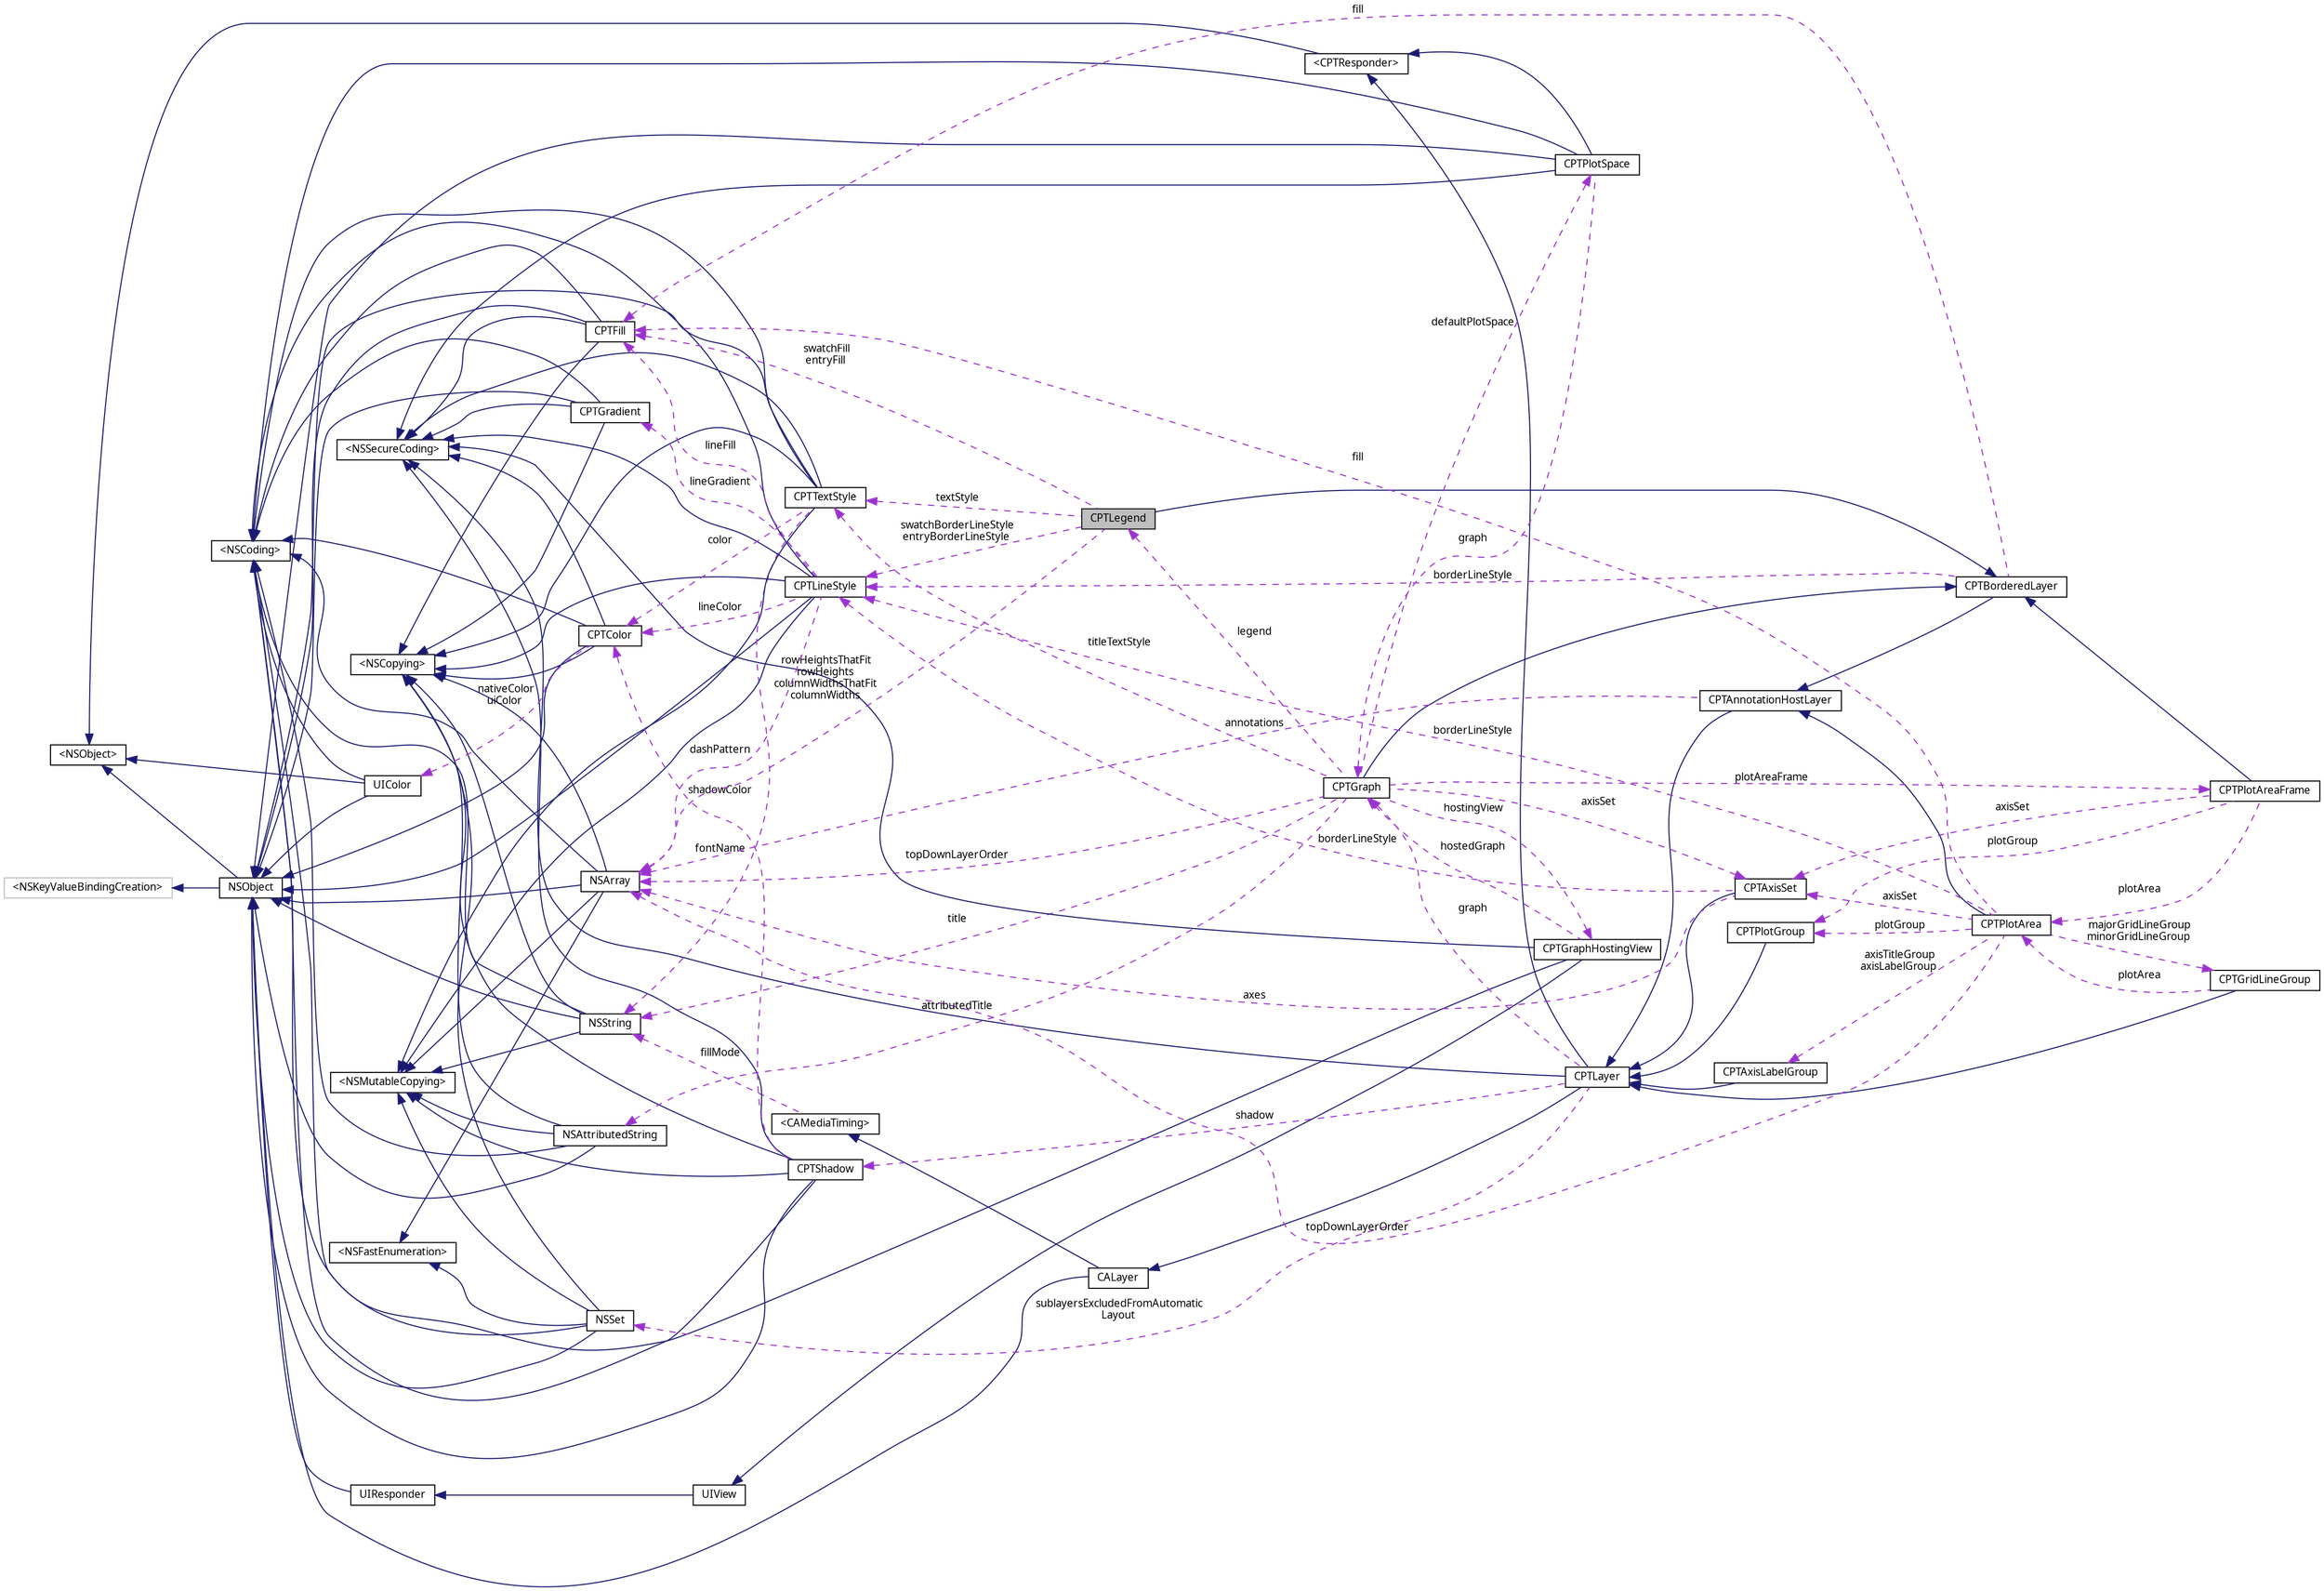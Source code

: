 digraph "CPTLegend"
{
 // LATEX_PDF_SIZE
  bgcolor="transparent";
  edge [fontname="Lucinda Grande",fontsize="10",labelfontname="Lucinda Grande",labelfontsize="10"];
  node [fontname="Lucinda Grande",fontsize="10",shape=record];
  rankdir="LR";
  Node1 [label="CPTLegend",height=0.2,width=0.4,color="black", fillcolor="grey75", style="filled", fontcolor="black",tooltip="A graph legend."];
  Node2 -> Node1 [dir="back",color="midnightblue",fontsize="10",style="solid",fontname="Lucinda Grande"];
  Node2 [label="CPTBorderedLayer",height=0.2,width=0.4,color="black",URL="$interface_c_p_t_bordered_layer.html",tooltip="A layer with a border line and background fill."];
  Node3 -> Node2 [dir="back",color="midnightblue",fontsize="10",style="solid",fontname="Lucinda Grande"];
  Node3 [label="CPTAnnotationHostLayer",height=0.2,width=0.4,color="black",URL="$interface_c_p_t_annotation_host_layer.html",tooltip="A container layer for annotations."];
  Node4 -> Node3 [dir="back",color="midnightblue",fontsize="10",style="solid",fontname="Lucinda Grande"];
  Node4 [label="CPTLayer",height=0.2,width=0.4,color="black",URL="$interface_c_p_t_layer.html",tooltip="Base class for all Core Animation layers in Core Plot."];
  Node5 -> Node4 [dir="back",color="midnightblue",fontsize="10",style="solid",fontname="Lucinda Grande"];
  Node5 [label="CALayer",height=0.2,width=0.4,color="black",URL="/Users/eskroch/Projects/Core Plot/documentation/doxygen/doxygen-cocoa-touch-tags.xml$https://developer.apple.com/library/ios/.html#documentation/GraphicsImaging/Reference/CALayer_class/Introduction/Introduction",tooltip=" "];
  Node6 -> Node5 [dir="back",color="midnightblue",fontsize="10",style="solid",fontname="Lucinda Grande"];
  Node6 [label="NSObject",height=0.2,width=0.4,color="black",URL="/Users/eskroch/Projects/Core Plot/documentation/doxygen/doxygen-cocoa-touch-tags.xml$https://developer.apple.com/library/ios/.html#documentation/Cocoa/Reference/Foundation/Classes/NSObject_Class/Reference/Reference",tooltip=" "];
  Node7 -> Node6 [dir="back",color="midnightblue",fontsize="10",style="solid",fontname="Lucinda Grande"];
  Node7 [label="\<NSObject\>",height=0.2,width=0.4,color="black",URL="/Users/eskroch/Projects/Core Plot/documentation/doxygen/doxygen-cocoa-touch-tags.xml$https://developer.apple.com/library/ios/.html#documentation/Cocoa/Reference/Foundation/Protocols/NSObject_Protocol/Reference/NSObject",tooltip=" "];
  Node8 -> Node6 [dir="back",color="midnightblue",fontsize="10",style="solid",fontname="Lucinda Grande"];
  Node8 [label="\<NSKeyValueBindingCreation\>",height=0.2,width=0.4,color="grey75",tooltip=" "];
  Node9 -> Node5 [dir="back",color="midnightblue",fontsize="10",style="solid",fontname="Lucinda Grande"];
  Node9 [label="\<CAMediaTiming\>",height=0.2,width=0.4,color="black",URL="/Users/eskroch/Projects/Core Plot/documentation/doxygen/doxygen-cocoa-touch-tags.xml$https://developer.apple.com/library/ios/.html#documentation/GraphicsImaging/Reference/CAMediaTiming_protocol/Introduction/Introduction",tooltip=" "];
  Node10 -> Node9 [dir="back",color="darkorchid3",fontsize="10",style="dashed",label=" fillMode" ,fontname="Lucinda Grande"];
  Node10 [label="NSString",height=0.2,width=0.4,color="black",URL="/Users/eskroch/Projects/Core Plot/documentation/doxygen/doxygen-cocoa-touch-tags.xml$https://developer.apple.com/library/ios/.html#documentation/Cocoa/Reference/Foundation/Classes/NSString_Class/Reference/NSString",tooltip=" "];
  Node6 -> Node10 [dir="back",color="midnightblue",fontsize="10",style="solid",fontname="Lucinda Grande"];
  Node11 -> Node10 [dir="back",color="midnightblue",fontsize="10",style="solid",fontname="Lucinda Grande"];
  Node11 [label="\<NSCoding\>",height=0.2,width=0.4,color="black",URL="/Users/eskroch/Projects/Core Plot/documentation/doxygen/doxygen-cocoa-touch-tags.xml$https://developer.apple.com/library/ios/.html#documentation/Cocoa/Reference/Foundation/Protocols/NSCoding_Protocol/Reference/Reference",tooltip=" "];
  Node12 -> Node10 [dir="back",color="midnightblue",fontsize="10",style="solid",fontname="Lucinda Grande"];
  Node12 [label="\<NSCopying\>",height=0.2,width=0.4,color="black",URL="/Users/eskroch/Projects/Core Plot/documentation/doxygen/doxygen-cocoa-touch-tags.xml$https://developer.apple.com/library/ios/.html#documentation/Cocoa/Reference/Foundation/Protocols/NSCopying_Protocol/Reference/Reference",tooltip=" "];
  Node13 -> Node10 [dir="back",color="midnightblue",fontsize="10",style="solid",fontname="Lucinda Grande"];
  Node13 [label="\<NSMutableCopying\>",height=0.2,width=0.4,color="black",URL="/Users/eskroch/Projects/Core Plot/documentation/doxygen/doxygen-cocoa-touch-tags.xml$https://developer.apple.com/library/ios/.html#documentation/Cocoa/Reference/Foundation/Protocols/NSMutableCopying_Protocol/Reference/Reference",tooltip=" "];
  Node14 -> Node4 [dir="back",color="midnightblue",fontsize="10",style="solid",fontname="Lucinda Grande"];
  Node14 [label="\<CPTResponder\>",height=0.2,width=0.4,color="black",URL="$protocol_c_p_t_responder-p.html",tooltip="The basis of all event processing in Core Plot."];
  Node7 -> Node14 [dir="back",color="midnightblue",fontsize="10",style="solid",fontname="Lucinda Grande"];
  Node15 -> Node4 [dir="back",color="midnightblue",fontsize="10",style="solid",fontname="Lucinda Grande"];
  Node15 [label="\<NSSecureCoding\>",height=0.2,width=0.4,color="black",URL="/Users/eskroch/Projects/Core Plot/documentation/doxygen/doxygen-cocoa-touch-tags.xml$https://developer.apple.com/library/ios/documentation/Foundation/Reference/NSSecureCoding_Protocol_Ref/.html",tooltip=" "];
  Node16 -> Node4 [dir="back",color="darkorchid3",fontsize="10",style="dashed",label=" shadow" ,fontname="Lucinda Grande"];
  Node16 [label="CPTShadow",height=0.2,width=0.4,color="black",URL="$interface_c_p_t_shadow.html",tooltip="Immutable wrapper for various shadow drawing properties."];
  Node6 -> Node16 [dir="back",color="midnightblue",fontsize="10",style="solid",fontname="Lucinda Grande"];
  Node12 -> Node16 [dir="back",color="midnightblue",fontsize="10",style="solid",fontname="Lucinda Grande"];
  Node13 -> Node16 [dir="back",color="midnightblue",fontsize="10",style="solid",fontname="Lucinda Grande"];
  Node11 -> Node16 [dir="back",color="midnightblue",fontsize="10",style="solid",fontname="Lucinda Grande"];
  Node15 -> Node16 [dir="back",color="midnightblue",fontsize="10",style="solid",fontname="Lucinda Grande"];
  Node17 -> Node16 [dir="back",color="darkorchid3",fontsize="10",style="dashed",label=" shadowColor" ,fontname="Lucinda Grande"];
  Node17 [label="CPTColor",height=0.2,width=0.4,color="black",URL="$interface_c_p_t_color.html",tooltip="An immutable color."];
  Node6 -> Node17 [dir="back",color="midnightblue",fontsize="10",style="solid",fontname="Lucinda Grande"];
  Node12 -> Node17 [dir="back",color="midnightblue",fontsize="10",style="solid",fontname="Lucinda Grande"];
  Node11 -> Node17 [dir="back",color="midnightblue",fontsize="10",style="solid",fontname="Lucinda Grande"];
  Node15 -> Node17 [dir="back",color="midnightblue",fontsize="10",style="solid",fontname="Lucinda Grande"];
  Node18 -> Node17 [dir="back",color="darkorchid3",fontsize="10",style="dashed",label=" nativeColor\nuiColor" ,fontname="Lucinda Grande"];
  Node18 [label="UIColor",height=0.2,width=0.4,color="black",URL="/Users/eskroch/Projects/Core Plot/documentation/doxygen/doxygen-cocoa-touch-tags.xml$https://developer.apple.com/library/ios/.html#documentation/UIKit/Reference/UIColor_Class/Reference/Reference",tooltip=" "];
  Node6 -> Node18 [dir="back",color="midnightblue",fontsize="10",style="solid",fontname="Lucinda Grande"];
  Node11 -> Node18 [dir="back",color="midnightblue",fontsize="10",style="solid",fontname="Lucinda Grande"];
  Node7 -> Node18 [dir="back",color="midnightblue",fontsize="10",style="solid",fontname="Lucinda Grande"];
  Node19 -> Node4 [dir="back",color="darkorchid3",fontsize="10",style="dashed",label=" sublayersExcludedFromAutomatic\lLayout" ,fontname="Lucinda Grande"];
  Node19 [label="NSSet",height=0.2,width=0.4,color="black",URL="/Users/eskroch/Projects/Core Plot/documentation/doxygen/doxygen-cocoa-touch-tags.xml$https://developer.apple.com/library/ios/.html#documentation/Cocoa/Reference/Foundation/Classes/NSSet_Class/Reference/Reference",tooltip=" "];
  Node6 -> Node19 [dir="back",color="midnightblue",fontsize="10",style="solid",fontname="Lucinda Grande"];
  Node11 -> Node19 [dir="back",color="midnightblue",fontsize="10",style="solid",fontname="Lucinda Grande"];
  Node12 -> Node19 [dir="back",color="midnightblue",fontsize="10",style="solid",fontname="Lucinda Grande"];
  Node20 -> Node19 [dir="back",color="midnightblue",fontsize="10",style="solid",fontname="Lucinda Grande"];
  Node20 [label="\<NSFastEnumeration\>",height=0.2,width=0.4,color="black",URL="/Users/eskroch/Projects/Core Plot/documentation/doxygen/doxygen-cocoa-touch-tags.xml$https://developer.apple.com/library/ios/.html#documentation/Cocoa/Reference/NSFastEnumeration_protocol/Reference/NSFastEnumeration",tooltip=" "];
  Node13 -> Node19 [dir="back",color="midnightblue",fontsize="10",style="solid",fontname="Lucinda Grande"];
  Node21 -> Node4 [dir="back",color="darkorchid3",fontsize="10",style="dashed",label=" graph" ,fontname="Lucinda Grande"];
  Node21 [label="CPTGraph",height=0.2,width=0.4,color="black",URL="$interface_c_p_t_graph.html",tooltip="An abstract graph class."];
  Node2 -> Node21 [dir="back",color="midnightblue",fontsize="10",style="solid",fontname="Lucinda Grande"];
  Node22 -> Node21 [dir="back",color="darkorchid3",fontsize="10",style="dashed",label=" titleTextStyle" ,fontname="Lucinda Grande"];
  Node22 [label="CPTTextStyle",height=0.2,width=0.4,color="black",URL="$interface_c_p_t_text_style.html",tooltip="Immutable wrapper for various text style properties."];
  Node6 -> Node22 [dir="back",color="midnightblue",fontsize="10",style="solid",fontname="Lucinda Grande"];
  Node12 -> Node22 [dir="back",color="midnightblue",fontsize="10",style="solid",fontname="Lucinda Grande"];
  Node13 -> Node22 [dir="back",color="midnightblue",fontsize="10",style="solid",fontname="Lucinda Grande"];
  Node11 -> Node22 [dir="back",color="midnightblue",fontsize="10",style="solid",fontname="Lucinda Grande"];
  Node15 -> Node22 [dir="back",color="midnightblue",fontsize="10",style="solid",fontname="Lucinda Grande"];
  Node10 -> Node22 [dir="back",color="darkorchid3",fontsize="10",style="dashed",label=" fontName" ,fontname="Lucinda Grande"];
  Node17 -> Node22 [dir="back",color="darkorchid3",fontsize="10",style="dashed",label=" color" ,fontname="Lucinda Grande"];
  Node23 -> Node21 [dir="back",color="darkorchid3",fontsize="10",style="dashed",label=" hostingView" ,fontname="Lucinda Grande"];
  Node23 [label="CPTGraphHostingView",height=0.2,width=0.4,color="black",URL="$interface_c_p_t_graph_hosting_view.html",tooltip="A container view for displaying a CPTGraph."];
  Node24 -> Node23 [dir="back",color="midnightblue",fontsize="10",style="solid",fontname="Lucinda Grande"];
  Node24 [label="UIView",height=0.2,width=0.4,color="black",URL="/Users/eskroch/Projects/Core Plot/documentation/doxygen/doxygen-cocoa-touch-tags.xml$https://developer.apple.com/library/ios/.html#documentation/UIKit/Reference/UIView_Class/UIView/UIView",tooltip=" "];
  Node25 -> Node24 [dir="back",color="midnightblue",fontsize="10",style="solid",fontname="Lucinda Grande"];
  Node25 [label="UIResponder",height=0.2,width=0.4,color="black",URL="/Users/eskroch/Projects/Core Plot/documentation/doxygen/doxygen-cocoa-touch-tags.xml$https://developer.apple.com/library/ios/#documentation/UIKit/Reference/UIResponder_Class/Reference/Reference.html.html#//apple_ref/occ/cl/UIResponder",tooltip=" "];
  Node6 -> Node25 [dir="back",color="midnightblue",fontsize="10",style="solid",fontname="Lucinda Grande"];
  Node11 -> Node23 [dir="back",color="midnightblue",fontsize="10",style="solid",fontname="Lucinda Grande"];
  Node15 -> Node23 [dir="back",color="midnightblue",fontsize="10",style="solid",fontname="Lucinda Grande"];
  Node21 -> Node23 [dir="back",color="darkorchid3",fontsize="10",style="dashed",label=" hostedGraph" ,fontname="Lucinda Grande"];
  Node26 -> Node21 [dir="back",color="darkorchid3",fontsize="10",style="dashed",label=" axisSet" ,fontname="Lucinda Grande"];
  Node26 [label="CPTAxisSet",height=0.2,width=0.4,color="black",URL="$interface_c_p_t_axis_set.html",tooltip="A container layer for the set of axes for a graph."];
  Node4 -> Node26 [dir="back",color="midnightblue",fontsize="10",style="solid",fontname="Lucinda Grande"];
  Node27 -> Node26 [dir="back",color="darkorchid3",fontsize="10",style="dashed",label=" borderLineStyle" ,fontname="Lucinda Grande"];
  Node27 [label="CPTLineStyle",height=0.2,width=0.4,color="black",URL="$interface_c_p_t_line_style.html",tooltip="Immutable wrapper for various line drawing properties. Create a CPTMutableLineStyle if you want to cu..."];
  Node6 -> Node27 [dir="back",color="midnightblue",fontsize="10",style="solid",fontname="Lucinda Grande"];
  Node12 -> Node27 [dir="back",color="midnightblue",fontsize="10",style="solid",fontname="Lucinda Grande"];
  Node13 -> Node27 [dir="back",color="midnightblue",fontsize="10",style="solid",fontname="Lucinda Grande"];
  Node11 -> Node27 [dir="back",color="midnightblue",fontsize="10",style="solid",fontname="Lucinda Grande"];
  Node15 -> Node27 [dir="back",color="midnightblue",fontsize="10",style="solid",fontname="Lucinda Grande"];
  Node28 -> Node27 [dir="back",color="darkorchid3",fontsize="10",style="dashed",label=" lineFill" ,fontname="Lucinda Grande"];
  Node28 [label="CPTFill",height=0.2,width=0.4,color="black",URL="$interface_c_p_t_fill.html",tooltip="Draws area fills."];
  Node6 -> Node28 [dir="back",color="midnightblue",fontsize="10",style="solid",fontname="Lucinda Grande"];
  Node12 -> Node28 [dir="back",color="midnightblue",fontsize="10",style="solid",fontname="Lucinda Grande"];
  Node11 -> Node28 [dir="back",color="midnightblue",fontsize="10",style="solid",fontname="Lucinda Grande"];
  Node15 -> Node28 [dir="back",color="midnightblue",fontsize="10",style="solid",fontname="Lucinda Grande"];
  Node29 -> Node27 [dir="back",color="darkorchid3",fontsize="10",style="dashed",label=" lineGradient" ,fontname="Lucinda Grande"];
  Node29 [label="CPTGradient",height=0.2,width=0.4,color="black",URL="$interface_c_p_t_gradient.html",tooltip="Draws color gradient fills."];
  Node6 -> Node29 [dir="back",color="midnightblue",fontsize="10",style="solid",fontname="Lucinda Grande"];
  Node12 -> Node29 [dir="back",color="midnightblue",fontsize="10",style="solid",fontname="Lucinda Grande"];
  Node11 -> Node29 [dir="back",color="midnightblue",fontsize="10",style="solid",fontname="Lucinda Grande"];
  Node15 -> Node29 [dir="back",color="midnightblue",fontsize="10",style="solid",fontname="Lucinda Grande"];
  Node17 -> Node27 [dir="back",color="darkorchid3",fontsize="10",style="dashed",label=" lineColor" ,fontname="Lucinda Grande"];
  Node30 -> Node27 [dir="back",color="darkorchid3",fontsize="10",style="dashed",label=" dashPattern" ,fontname="Lucinda Grande"];
  Node30 [label="NSArray",height=0.2,width=0.4,color="black",URL="/Users/eskroch/Projects/Core Plot/documentation/doxygen/doxygen-cocoa-touch-tags.xml$https://developer.apple.com/library/ios/.html#documentation/Cocoa/Reference/Foundation/Classes/NSArray_Class/NSArray",tooltip=" "];
  Node6 -> Node30 [dir="back",color="midnightblue",fontsize="10",style="solid",fontname="Lucinda Grande"];
  Node11 -> Node30 [dir="back",color="midnightblue",fontsize="10",style="solid",fontname="Lucinda Grande"];
  Node12 -> Node30 [dir="back",color="midnightblue",fontsize="10",style="solid",fontname="Lucinda Grande"];
  Node20 -> Node30 [dir="back",color="midnightblue",fontsize="10",style="solid",fontname="Lucinda Grande"];
  Node13 -> Node30 [dir="back",color="midnightblue",fontsize="10",style="solid",fontname="Lucinda Grande"];
  Node30 -> Node26 [dir="back",color="darkorchid3",fontsize="10",style="dashed",label=" axes" ,fontname="Lucinda Grande"];
  Node31 -> Node21 [dir="back",color="darkorchid3",fontsize="10",style="dashed",label=" attributedTitle" ,fontname="Lucinda Grande"];
  Node31 [label="NSAttributedString",height=0.2,width=0.4,color="black",URL="/Users/eskroch/Projects/Core Plot/documentation/doxygen/doxygen-cocoa-touch-tags.xml$https://developer.apple.com/library/ios/.html#documentation/Cocoa/Reference/Foundation/Classes/NSAttributedString_Class/Reference/NSAttributedString",tooltip=" "];
  Node6 -> Node31 [dir="back",color="midnightblue",fontsize="10",style="solid",fontname="Lucinda Grande"];
  Node11 -> Node31 [dir="back",color="midnightblue",fontsize="10",style="solid",fontname="Lucinda Grande"];
  Node12 -> Node31 [dir="back",color="midnightblue",fontsize="10",style="solid",fontname="Lucinda Grande"];
  Node13 -> Node31 [dir="back",color="midnightblue",fontsize="10",style="solid",fontname="Lucinda Grande"];
  Node32 -> Node21 [dir="back",color="darkorchid3",fontsize="10",style="dashed",label=" plotAreaFrame" ,fontname="Lucinda Grande"];
  Node32 [label="CPTPlotAreaFrame",height=0.2,width=0.4,color="black",URL="$interface_c_p_t_plot_area_frame.html",tooltip="A layer drawn on top of the graph layer and behind all plot elements."];
  Node2 -> Node32 [dir="back",color="midnightblue",fontsize="10",style="solid",fontname="Lucinda Grande"];
  Node26 -> Node32 [dir="back",color="darkorchid3",fontsize="10",style="dashed",label=" axisSet" ,fontname="Lucinda Grande"];
  Node33 -> Node32 [dir="back",color="darkorchid3",fontsize="10",style="dashed",label=" plotArea" ,fontname="Lucinda Grande"];
  Node33 [label="CPTPlotArea",height=0.2,width=0.4,color="black",URL="$interface_c_p_t_plot_area.html",tooltip="A layer representing the actual plotting area of a graph."];
  Node3 -> Node33 [dir="back",color="midnightblue",fontsize="10",style="solid",fontname="Lucinda Grande"];
  Node34 -> Node33 [dir="back",color="darkorchid3",fontsize="10",style="dashed",label=" majorGridLineGroup\nminorGridLineGroup" ,fontname="Lucinda Grande"];
  Node34 [label="CPTGridLineGroup",height=0.2,width=0.4,color="black",URL="$interface_c_p_t_grid_line_group.html",tooltip="A group of grid line layers."];
  Node4 -> Node34 [dir="back",color="midnightblue",fontsize="10",style="solid",fontname="Lucinda Grande"];
  Node33 -> Node34 [dir="back",color="darkorchid3",fontsize="10",style="dashed",label=" plotArea" ,fontname="Lucinda Grande"];
  Node28 -> Node33 [dir="back",color="darkorchid3",fontsize="10",style="dashed",label=" fill" ,fontname="Lucinda Grande"];
  Node26 -> Node33 [dir="back",color="darkorchid3",fontsize="10",style="dashed",label=" axisSet" ,fontname="Lucinda Grande"];
  Node27 -> Node33 [dir="back",color="darkorchid3",fontsize="10",style="dashed",label=" borderLineStyle" ,fontname="Lucinda Grande"];
  Node35 -> Node33 [dir="back",color="darkorchid3",fontsize="10",style="dashed",label=" axisTitleGroup\naxisLabelGroup" ,fontname="Lucinda Grande"];
  Node35 [label="CPTAxisLabelGroup",height=0.2,width=0.4,color="black",URL="$interface_c_p_t_axis_label_group.html",tooltip="A container layer for the axis labels."];
  Node4 -> Node35 [dir="back",color="midnightblue",fontsize="10",style="solid",fontname="Lucinda Grande"];
  Node36 -> Node33 [dir="back",color="darkorchid3",fontsize="10",style="dashed",label=" plotGroup" ,fontname="Lucinda Grande"];
  Node36 [label="CPTPlotGroup",height=0.2,width=0.4,color="black",URL="$interface_c_p_t_plot_group.html",tooltip="Defines the coordinate system of a plot."];
  Node4 -> Node36 [dir="back",color="midnightblue",fontsize="10",style="solid",fontname="Lucinda Grande"];
  Node30 -> Node33 [dir="back",color="darkorchid3",fontsize="10",style="dashed",label=" topDownLayerOrder" ,fontname="Lucinda Grande"];
  Node36 -> Node32 [dir="back",color="darkorchid3",fontsize="10",style="dashed",label=" plotGroup" ,fontname="Lucinda Grande"];
  Node10 -> Node21 [dir="back",color="darkorchid3",fontsize="10",style="dashed",label=" title" ,fontname="Lucinda Grande"];
  Node37 -> Node21 [dir="back",color="darkorchid3",fontsize="10",style="dashed",label=" defaultPlotSpace" ,fontname="Lucinda Grande"];
  Node37 [label="CPTPlotSpace",height=0.2,width=0.4,color="black",URL="$interface_c_p_t_plot_space.html",tooltip="Defines the coordinate system of a plot."];
  Node6 -> Node37 [dir="back",color="midnightblue",fontsize="10",style="solid",fontname="Lucinda Grande"];
  Node14 -> Node37 [dir="back",color="midnightblue",fontsize="10",style="solid",fontname="Lucinda Grande"];
  Node11 -> Node37 [dir="back",color="midnightblue",fontsize="10",style="solid",fontname="Lucinda Grande"];
  Node15 -> Node37 [dir="back",color="midnightblue",fontsize="10",style="solid",fontname="Lucinda Grande"];
  Node21 -> Node37 [dir="back",color="darkorchid3",fontsize="10",style="dashed",label=" graph" ,fontname="Lucinda Grande"];
  Node1 -> Node21 [dir="back",color="darkorchid3",fontsize="10",style="dashed",label=" legend" ,fontname="Lucinda Grande"];
  Node30 -> Node21 [dir="back",color="darkorchid3",fontsize="10",style="dashed",label=" topDownLayerOrder" ,fontname="Lucinda Grande"];
  Node30 -> Node3 [dir="back",color="darkorchid3",fontsize="10",style="dashed",label=" annotations" ,fontname="Lucinda Grande"];
  Node28 -> Node2 [dir="back",color="darkorchid3",fontsize="10",style="dashed",label=" fill" ,fontname="Lucinda Grande"];
  Node27 -> Node2 [dir="back",color="darkorchid3",fontsize="10",style="dashed",label=" borderLineStyle" ,fontname="Lucinda Grande"];
  Node22 -> Node1 [dir="back",color="darkorchid3",fontsize="10",style="dashed",label=" textStyle" ,fontname="Lucinda Grande"];
  Node28 -> Node1 [dir="back",color="darkorchid3",fontsize="10",style="dashed",label=" swatchFill\nentryFill" ,fontname="Lucinda Grande"];
  Node27 -> Node1 [dir="back",color="darkorchid3",fontsize="10",style="dashed",label=" swatchBorderLineStyle\nentryBorderLineStyle" ,fontname="Lucinda Grande"];
  Node30 -> Node1 [dir="back",color="darkorchid3",fontsize="10",style="dashed",label=" rowHeightsThatFit\nrowHeights\ncolumnWidthsThatFit\ncolumnWidths" ,fontname="Lucinda Grande"];
}
